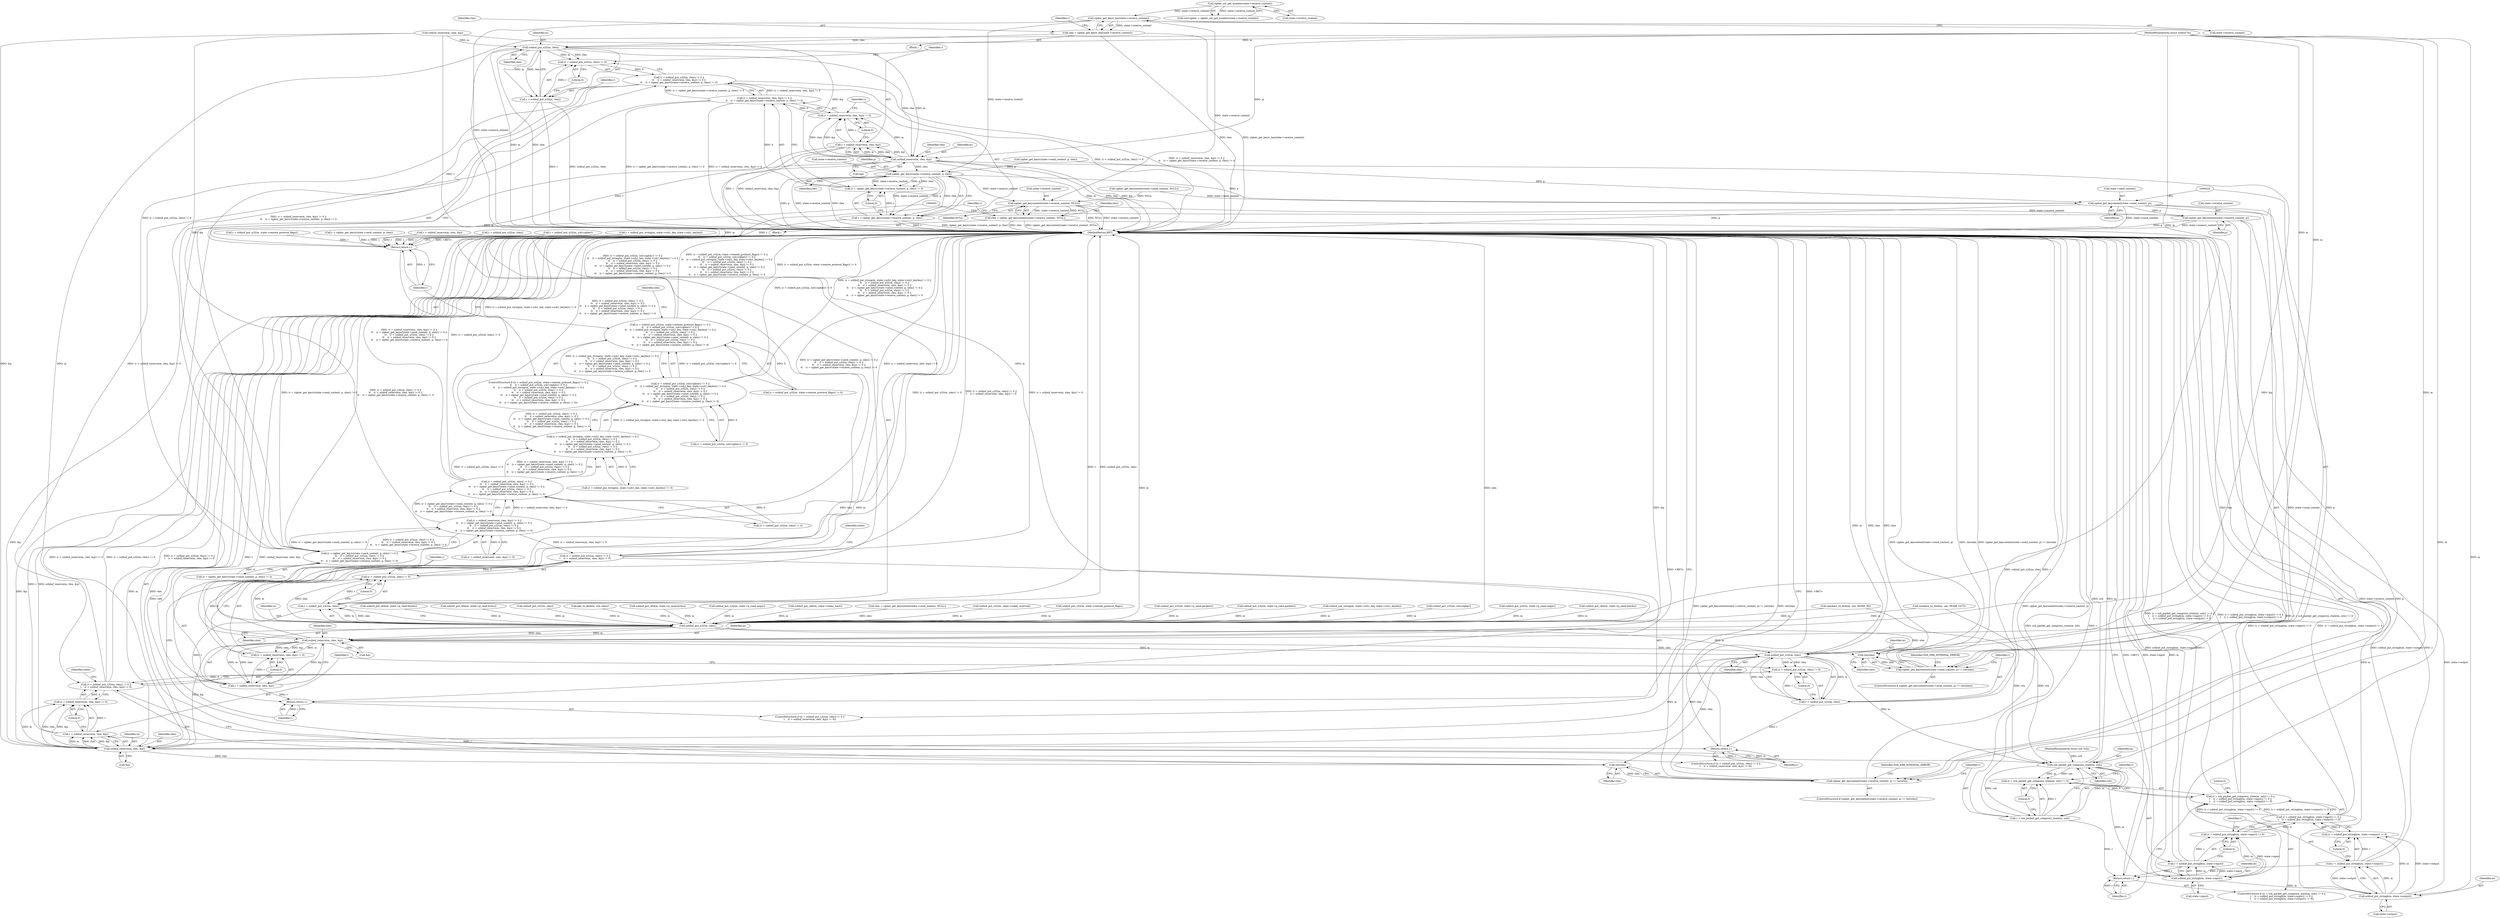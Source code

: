 digraph "1_src_3095060f479b86288e31c79ecbc5131a66bcd2f9_5@pointer" {
"1000133" [label="(Call,cipher_get_keyiv_len(state->receive_context))"];
"1000121" [label="(Call,cipher_ctx_get_number(state->receive_context))"];
"1000131" [label="(Call,rlen = cipher_get_keyiv_len(state->receive_context))"];
"1000202" [label="(Call,sshbuf_put_u32(m, rlen))"];
"1000199" [label="(Call,(r = sshbuf_put_u32(m, rlen)) != 0)"];
"1000198" [label="(Call,(r = sshbuf_put_u32(m, rlen)) != 0 ||\n\t\t    (r = sshbuf_reserve(m, rlen, &p)) != 0 ||\n\t\t    (r = cipher_get_keyiv(state->receive_context, p, rlen)) != 0)"];
"1000187" [label="(Call,(r = cipher_get_keyiv(state->send_context, p, slen)) != 0 ||\n\t\t    (r = sshbuf_put_u32(m, rlen)) != 0 ||\n\t\t    (r = sshbuf_reserve(m, rlen, &p)) != 0 ||\n\t\t    (r = cipher_get_keyiv(state->receive_context, p, rlen)) != 0)"];
"1000177" [label="(Call,(r = sshbuf_reserve(m, slen, &p)) != 0 ||\n\t\t    (r = cipher_get_keyiv(state->send_context, p, slen)) != 0 ||\n\t\t    (r = sshbuf_put_u32(m, rlen)) != 0 ||\n\t\t    (r = sshbuf_reserve(m, rlen, &p)) != 0 ||\n\t\t    (r = cipher_get_keyiv(state->receive_context, p, rlen)) != 0)"];
"1000169" [label="(Call,(r = sshbuf_put_u32(m, slen)) != 0 ||\n\t\t    (r = sshbuf_reserve(m, slen, &p)) != 0 ||\n\t\t    (r = cipher_get_keyiv(state->send_context, p, slen)) != 0 ||\n\t\t    (r = sshbuf_put_u32(m, rlen)) != 0 ||\n\t\t    (r = sshbuf_reserve(m, rlen, &p)) != 0 ||\n\t\t    (r = cipher_get_keyiv(state->receive_context, p, rlen)) != 0)"];
"1000156" [label="(Call,(r = sshbuf_put_string(m, state->ssh1_key, state->ssh1_keylen)) != 0 ||\n\t\t    (r = sshbuf_put_u32(m, slen)) != 0 ||\n\t\t    (r = sshbuf_reserve(m, slen, &p)) != 0 ||\n\t\t    (r = cipher_get_keyiv(state->send_context, p, slen)) != 0 ||\n\t\t    (r = sshbuf_put_u32(m, rlen)) != 0 ||\n\t\t    (r = sshbuf_reserve(m, rlen, &p)) != 0 ||\n\t\t    (r = cipher_get_keyiv(state->receive_context, p, rlen)) != 0)"];
"1000148" [label="(Call,(r = sshbuf_put_u32(m, ssh1cipher)) != 0 ||\n\t\t    (r = sshbuf_put_string(m, state->ssh1_key, state->ssh1_keylen)) != 0 ||\n\t\t    (r = sshbuf_put_u32(m, slen)) != 0 ||\n\t\t    (r = sshbuf_reserve(m, slen, &p)) != 0 ||\n\t\t    (r = cipher_get_keyiv(state->send_context, p, slen)) != 0 ||\n\t\t    (r = sshbuf_put_u32(m, rlen)) != 0 ||\n\t\t    (r = sshbuf_reserve(m, rlen, &p)) != 0 ||\n\t\t    (r = cipher_get_keyiv(state->receive_context, p, rlen)) != 0)"];
"1000138" [label="(Call,(r = sshbuf_put_u32(m, state->remote_protocol_flags)) != 0 ||\n\t\t    (r = sshbuf_put_u32(m, ssh1cipher)) != 0 ||\n\t\t    (r = sshbuf_put_string(m, state->ssh1_key, state->ssh1_keylen)) != 0 ||\n\t\t    (r = sshbuf_put_u32(m, slen)) != 0 ||\n\t\t    (r = sshbuf_reserve(m, slen, &p)) != 0 ||\n\t\t    (r = cipher_get_keyiv(state->send_context, p, slen)) != 0 ||\n\t\t    (r = sshbuf_put_u32(m, rlen)) != 0 ||\n\t\t    (r = sshbuf_reserve(m, rlen, &p)) != 0 ||\n\t\t    (r = cipher_get_keyiv(state->receive_context, p, rlen)) != 0)"];
"1000391" [label="(Call,(r = sshbuf_put_u32(m, slen)) != 0 ||\n\t    (r = sshbuf_reserve(m, slen, &p)) != 0)"];
"1000200" [label="(Call,r = sshbuf_put_u32(m, rlen))"];
"1000226" [label="(Return,return r;)"];
"1000210" [label="(Call,sshbuf_reserve(m, rlen, &p))"];
"1000207" [label="(Call,(r = sshbuf_reserve(m, rlen, &p)) != 0)"];
"1000206" [label="(Call,(r = sshbuf_reserve(m, rlen, &p)) != 0 ||\n\t\t    (r = cipher_get_keyiv(state->receive_context, p, rlen)) != 0)"];
"1000423" [label="(Call,(r = sshbuf_put_u32(m, rlen)) != 0 ||\n\t    (r = sshbuf_reserve(m, rlen, &p)) != 0)"];
"1000208" [label="(Call,r = sshbuf_reserve(m, rlen, &p))"];
"1000219" [label="(Call,cipher_get_keyiv(state->receive_context, p, rlen))"];
"1000216" [label="(Call,(r = cipher_get_keyiv(state->receive_context, p, rlen)) != 0)"];
"1000217" [label="(Call,r = cipher_get_keyiv(state->receive_context, p, rlen))"];
"1000385" [label="(Call,cipher_get_keycontext(state->receive_context, NULL))"];
"1000383" [label="(Call,rlen = cipher_get_keycontext(state->receive_context, NULL))"];
"1000427" [label="(Call,sshbuf_put_u32(m, rlen))"];
"1000424" [label="(Call,(r = sshbuf_put_u32(m, rlen)) != 0)"];
"1000425" [label="(Call,r = sshbuf_put_u32(m, rlen))"];
"1000440" [label="(Return,return r;)"];
"1000434" [label="(Call,sshbuf_reserve(m, rlen, &p))"];
"1000431" [label="(Call,(r = sshbuf_reserve(m, rlen, &p)) != 0)"];
"1000432" [label="(Call,r = sshbuf_reserve(m, rlen, &p))"];
"1000449" [label="(Call,(int)rlen)"];
"1000443" [label="(Call,cipher_get_keycontext(state->receive_context, p) != (int)rlen)"];
"1000459" [label="(Call,ssh_packet_get_compress_state(m, ssh))"];
"1000456" [label="(Call,(r = ssh_packet_get_compress_state(m, ssh)) != 0)"];
"1000455" [label="(Call,(r = ssh_packet_get_compress_state(m, ssh)) != 0 ||\n\t    (r = sshbuf_put_stringb(m, state->input)) != 0 ||\n \t    (r = sshbuf_put_stringb(m, state->output)) != 0)"];
"1000457" [label="(Call,r = ssh_packet_get_compress_state(m, ssh))"];
"1000482" [label="(Return,return r;)"];
"1000467" [label="(Call,sshbuf_put_stringb(m, state->input))"];
"1000464" [label="(Call,(r = sshbuf_put_stringb(m, state->input)) != 0)"];
"1000463" [label="(Call,(r = sshbuf_put_stringb(m, state->input)) != 0 ||\n \t    (r = sshbuf_put_stringb(m, state->output)) != 0)"];
"1000465" [label="(Call,r = sshbuf_put_stringb(m, state->input))"];
"1000476" [label="(Call,sshbuf_put_stringb(m, state->output))"];
"1000473" [label="(Call,(r = sshbuf_put_stringb(m, state->output)) != 0)"];
"1000474" [label="(Call,r = sshbuf_put_stringb(m, state->output))"];
"1000444" [label="(Call,cipher_get_keycontext(state->receive_context, p))"];
"1000412" [label="(Call,cipher_get_keycontext(state->send_context, p))"];
"1000411" [label="(Call,cipher_get_keycontext(state->send_context, p) != (int)slen)"];
"1000395" [label="(Call,sshbuf_put_u32(m, slen))"];
"1000392" [label="(Call,(r = sshbuf_put_u32(m, slen)) != 0)"];
"1000393" [label="(Call,r = sshbuf_put_u32(m, slen))"];
"1000408" [label="(Return,return r;)"];
"1000402" [label="(Call,sshbuf_reserve(m, slen, &p))"];
"1000399" [label="(Call,(r = sshbuf_reserve(m, slen, &p)) != 0)"];
"1000400" [label="(Call,r = sshbuf_reserve(m, slen, &p))"];
"1000417" [label="(Call,(int)slen)"];
"1000481" [label="(Literal,0)"];
"1000451" [label="(Identifier,rlen)"];
"1000400" [label="(Call,r = sshbuf_reserve(m, slen, &p))"];
"1000219" [label="(Call,cipher_get_keyiv(state->receive_context, p, rlen))"];
"1000202" [label="(Call,sshbuf_put_u32(m, rlen))"];
"1000200" [label="(Call,r = sshbuf_put_u32(m, rlen))"];
"1000191" [label="(Call,cipher_get_keyiv(state->send_context, p, slen))"];
"1000433" [label="(Identifier,r)"];
"1000458" [label="(Identifier,r)"];
"1000397" [label="(Identifier,slen)"];
"1000448" [label="(Identifier,p)"];
"1000389" [label="(Identifier,NULL)"];
"1000187" [label="(Call,(r = cipher_get_keyiv(state->send_context, p, slen)) != 0 ||\n\t\t    (r = sshbuf_put_u32(m, rlen)) != 0 ||\n\t\t    (r = sshbuf_reserve(m, rlen, &p)) != 0 ||\n\t\t    (r = cipher_get_keyiv(state->receive_context, p, rlen)) != 0)"];
"1000432" [label="(Call,r = sshbuf_reserve(m, rlen, &p))"];
"1000466" [label="(Identifier,r)"];
"1000445" [label="(Call,state->receive_context)"];
"1000417" [label="(Call,(int)slen)"];
"1000478" [label="(Call,state->output)"];
"1000457" [label="(Call,r = ssh_packet_get_compress_state(m, ssh))"];
"1000398" [label="(Literal,0)"];
"1000220" [label="(Call,state->receive_context)"];
"1000203" [label="(Identifier,m)"];
"1000483" [label="(Identifier,r)"];
"1000449" [label="(Call,(int)rlen)"];
"1000386" [label="(Call,state->receive_context)"];
"1000140" [label="(Call,r = sshbuf_put_u32(m, state->remote_protocol_flags))"];
"1000473" [label="(Call,(r = sshbuf_put_stringb(m, state->output)) != 0)"];
"1000456" [label="(Call,(r = ssh_packet_get_compress_state(m, ssh)) != 0)"];
"1000377" [label="(Identifier,slen)"];
"1000460" [label="(Identifier,m)"];
"1000189" [label="(Call,r = cipher_get_keyiv(state->send_context, p, slen))"];
"1000307" [label="(Call,sshbuf_put_u32(m, state->p_send.packets))"];
"1000404" [label="(Identifier,slen)"];
"1000444" [label="(Call,cipher_get_keycontext(state->receive_context, p))"];
"1000462" [label="(Literal,0)"];
"1000453" [label="(Identifier,SSH_ERR_INTERNAL_ERROR)"];
"1000419" [label="(Identifier,slen)"];
"1000441" [label="(Identifier,r)"];
"1000390" [label="(ControlStructure,if ((r = sshbuf_put_u32(m, slen)) != 0 ||\n\t    (r = sshbuf_reserve(m, slen, &p)) != 0))"];
"1000427" [label="(Call,sshbuf_put_u32(m, rlen))"];
"1000198" [label="(Call,(r = sshbuf_put_u32(m, rlen)) != 0 ||\n\t\t    (r = sshbuf_reserve(m, rlen, &p)) != 0 ||\n\t\t    (r = cipher_get_keyiv(state->receive_context, p, rlen)) != 0)"];
"1000160" [label="(Call,sshbuf_put_string(m, state->ssh1_key, state->ssh1_keylen))"];
"1000421" [label="(Identifier,SSH_ERR_INTERNAL_ERROR)"];
"1000152" [label="(Call,sshbuf_put_u32(m, ssh1cipher))"];
"1000383" [label="(Call,rlen = cipher_get_keycontext(state->receive_context, NULL))"];
"1000119" [label="(Call,ssh1cipher = cipher_ctx_get_number(state->receive_context))"];
"1000384" [label="(Identifier,rlen)"];
"1000224" [label="(Identifier,rlen)"];
"1000156" [label="(Call,(r = sshbuf_put_string(m, state->ssh1_key, state->ssh1_keylen)) != 0 ||\n\t\t    (r = sshbuf_put_u32(m, slen)) != 0 ||\n\t\t    (r = sshbuf_reserve(m, slen, &p)) != 0 ||\n\t\t    (r = cipher_get_keyiv(state->send_context, p, slen)) != 0 ||\n\t\t    (r = sshbuf_put_u32(m, rlen)) != 0 ||\n\t\t    (r = sshbuf_reserve(m, rlen, &p)) != 0 ||\n\t\t    (r = cipher_get_keyiv(state->receive_context, p, rlen)) != 0)"];
"1000410" [label="(ControlStructure,if (cipher_get_keycontext(state->send_context, p) != (int)slen))"];
"1000212" [label="(Identifier,rlen)"];
"1000435" [label="(Identifier,m)"];
"1000455" [label="(Call,(r = ssh_packet_get_compress_state(m, ssh)) != 0 ||\n\t    (r = sshbuf_put_stringb(m, state->input)) != 0 ||\n \t    (r = sshbuf_put_stringb(m, state->output)) != 0)"];
"1000218" [label="(Identifier,r)"];
"1000416" [label="(Identifier,p)"];
"1000401" [label="(Identifier,r)"];
"1000393" [label="(Call,r = sshbuf_put_u32(m, slen))"];
"1000226" [label="(Return,return r;)"];
"1000121" [label="(Call,cipher_ctx_get_number(state->receive_context))"];
"1000430" [label="(Literal,0)"];
"1000215" [label="(Literal,0)"];
"1000179" [label="(Call,r = sshbuf_reserve(m, slen, &p))"];
"1000137" [label="(ControlStructure,if ((r = sshbuf_put_u32(m, state->remote_protocol_flags)) != 0 ||\n\t\t    (r = sshbuf_put_u32(m, ssh1cipher)) != 0 ||\n\t\t    (r = sshbuf_put_string(m, state->ssh1_key, state->ssh1_keylen)) != 0 ||\n\t\t    (r = sshbuf_put_u32(m, slen)) != 0 ||\n\t\t    (r = sshbuf_reserve(m, slen, &p)) != 0 ||\n\t\t    (r = cipher_get_keyiv(state->send_context, p, slen)) != 0 ||\n\t\t    (r = sshbuf_put_u32(m, rlen)) != 0 ||\n\t\t    (r = sshbuf_reserve(m, rlen, &p)) != 0 ||\n\t\t    (r = cipher_get_keyiv(state->receive_context, p, rlen)) != 0))"];
"1000245" [label="(Call,newkeys_to_blob(m, ssh, MODE_OUT))"];
"1000283" [label="(Call,sshbuf_put_u32(m, state->p_send.seqnr))"];
"1000412" [label="(Call,cipher_get_keycontext(state->send_context, p))"];
"1000225" [label="(Literal,0)"];
"1000485" [label="(Literal,0)"];
"1000422" [label="(ControlStructure,if ((r = sshbuf_put_u32(m, rlen)) != 0 ||\n\t    (r = sshbuf_reserve(m, rlen, &p)) != 0))"];
"1000102" [label="(MethodParameterIn,struct sshbuf *m)"];
"1000103" [label="(Block,)"];
"1000446" [label="(Identifier,state)"];
"1000442" [label="(ControlStructure,if (cipher_get_keycontext(state->receive_context, p) != (int)rlen))"];
"1000295" [label="(Call,sshbuf_put_u64(m, state->p_send.blocks))"];
"1000408" [label="(Return,return r;)"];
"1000409" [label="(Identifier,r)"];
"1000177" [label="(Call,(r = sshbuf_reserve(m, slen, &p)) != 0 ||\n\t\t    (r = cipher_get_keyiv(state->send_context, p, slen)) != 0 ||\n\t\t    (r = sshbuf_put_u32(m, rlen)) != 0 ||\n\t\t    (r = sshbuf_reserve(m, rlen, &p)) != 0 ||\n\t\t    (r = cipher_get_keyiv(state->receive_context, p, rlen)) != 0)"];
"1000396" [label="(Identifier,m)"];
"1000343" [label="(Call,sshbuf_put_u64(m, state->p_read.blocks))"];
"1000217" [label="(Call,r = cipher_get_keyiv(state->receive_context, p, rlen))"];
"1000205" [label="(Literal,0)"];
"1000132" [label="(Identifier,rlen)"];
"1000425" [label="(Call,r = sshbuf_put_u32(m, rlen))"];
"1000366" [label="(Call,sshbuf_put_u64(m, state->p_read.bytes))"];
"1000157" [label="(Call,(r = sshbuf_put_string(m, state->ssh1_key, state->ssh1_keylen)) != 0)"];
"1000171" [label="(Call,r = sshbuf_put_u32(m, slen))"];
"1000426" [label="(Identifier,r)"];
"1000131" [label="(Call,rlen = cipher_get_keyiv_len(state->receive_context))"];
"1000150" [label="(Call,r = sshbuf_put_u32(m, ssh1cipher))"];
"1000169" [label="(Call,(r = sshbuf_put_u32(m, slen)) != 0 ||\n\t\t    (r = sshbuf_reserve(m, slen, &p)) != 0 ||\n\t\t    (r = cipher_get_keyiv(state->send_context, p, slen)) != 0 ||\n\t\t    (r = sshbuf_put_u32(m, rlen)) != 0 ||\n\t\t    (r = sshbuf_reserve(m, rlen, &p)) != 0 ||\n\t\t    (r = cipher_get_keyiv(state->receive_context, p, rlen)) != 0)"];
"1000476" [label="(Call,sshbuf_put_stringb(m, state->output))"];
"1000227" [label="(Identifier,r)"];
"1000411" [label="(Call,cipher_get_keycontext(state->send_context, p) != (int)slen)"];
"1000429" [label="(Identifier,rlen)"];
"1000486" [label="(MethodReturn,RET)"];
"1000134" [label="(Call,state->receive_context)"];
"1000209" [label="(Identifier,r)"];
"1000392" [label="(Call,(r = sshbuf_put_u32(m, slen)) != 0)"];
"1000201" [label="(Identifier,r)"];
"1000204" [label="(Identifier,rlen)"];
"1000206" [label="(Call,(r = sshbuf_reserve(m, rlen, &p)) != 0 ||\n\t\t    (r = cipher_get_keyiv(state->receive_context, p, rlen)) != 0)"];
"1000141" [label="(Identifier,r)"];
"1000454" [label="(ControlStructure,if ((r = ssh_packet_get_compress_state(m, ssh)) != 0 ||\n\t    (r = sshbuf_put_stringb(m, state->input)) != 0 ||\n \t    (r = sshbuf_put_stringb(m, state->output)) != 0))"];
"1000188" [label="(Call,(r = cipher_get_keyiv(state->send_context, p, slen)) != 0)"];
"1000440" [label="(Return,return r;)"];
"1000403" [label="(Identifier,m)"];
"1000378" [label="(Call,cipher_get_keycontext(state->send_context, NULL))"];
"1000395" [label="(Call,sshbuf_put_u32(m, slen))"];
"1000148" [label="(Call,(r = sshbuf_put_u32(m, ssh1cipher)) != 0 ||\n\t\t    (r = sshbuf_put_string(m, state->ssh1_key, state->ssh1_keylen)) != 0 ||\n\t\t    (r = sshbuf_put_u32(m, slen)) != 0 ||\n\t\t    (r = sshbuf_reserve(m, slen, &p)) != 0 ||\n\t\t    (r = cipher_get_keyiv(state->send_context, p, slen)) != 0 ||\n\t\t    (r = sshbuf_put_u32(m, rlen)) != 0 ||\n\t\t    (r = sshbuf_reserve(m, rlen, &p)) != 0 ||\n\t\t    (r = cipher_get_keyiv(state->receive_context, p, rlen)) != 0)"];
"1000173" [label="(Call,sshbuf_put_u32(m, slen))"];
"1000391" [label="(Call,(r = sshbuf_put_u32(m, slen)) != 0 ||\n\t    (r = sshbuf_reserve(m, slen, &p)) != 0)"];
"1000385" [label="(Call,cipher_get_keycontext(state->receive_context, NULL))"];
"1000467" [label="(Call,sshbuf_put_stringb(m, state->input))"];
"1000463" [label="(Call,(r = sshbuf_put_stringb(m, state->input)) != 0 ||\n \t    (r = sshbuf_put_stringb(m, state->output)) != 0)"];
"1000223" [label="(Identifier,p)"];
"1000428" [label="(Identifier,m)"];
"1000158" [label="(Call,r = sshbuf_put_string(m, state->ssh1_key, state->ssh1_keylen))"];
"1000210" [label="(Call,sshbuf_reserve(m, rlen, &p))"];
"1000101" [label="(MethodParameterIn,struct ssh *ssh)"];
"1000434" [label="(Call,sshbuf_reserve(m, rlen, &p))"];
"1000235" [label="(Call,kex_to_blob(m, ssh->kex))"];
"1000459" [label="(Call,ssh_packet_get_compress_state(m, ssh))"];
"1000402" [label="(Call,sshbuf_reserve(m, slen, &p))"];
"1000399" [label="(Call,(r = sshbuf_reserve(m, slen, &p)) != 0)"];
"1000199" [label="(Call,(r = sshbuf_put_u32(m, rlen)) != 0)"];
"1000139" [label="(Call,(r = sshbuf_put_u32(m, state->remote_protocol_flags)) != 0)"];
"1000118" [label="(Block,)"];
"1000319" [label="(Call,sshbuf_put_u64(m, state->p_send.bytes))"];
"1000423" [label="(Call,(r = sshbuf_put_u32(m, rlen)) != 0 ||\n\t    (r = sshbuf_reserve(m, rlen, &p)) != 0)"];
"1000424" [label="(Call,(r = sshbuf_put_u32(m, rlen)) != 0)"];
"1000331" [label="(Call,sshbuf_put_u32(m, state->p_read.seqnr))"];
"1000468" [label="(Identifier,m)"];
"1000211" [label="(Identifier,m)"];
"1000437" [label="(Call,&p)"];
"1000475" [label="(Identifier,r)"];
"1000472" [label="(Literal,0)"];
"1000178" [label="(Call,(r = sshbuf_reserve(m, slen, &p)) != 0)"];
"1000263" [label="(Call,sshbuf_put_u64(m, state->rekey_limit))"];
"1000376" [label="(Call,slen = cipher_get_keycontext(state->send_context, NULL))"];
"1000216" [label="(Call,(r = cipher_get_keyiv(state->receive_context, p, rlen)) != 0)"];
"1000207" [label="(Call,(r = sshbuf_reserve(m, rlen, &p)) != 0)"];
"1000443" [label="(Call,cipher_get_keycontext(state->receive_context, p) != (int)rlen)"];
"1000413" [label="(Call,state->send_context)"];
"1000273" [label="(Call,sshbuf_put_u32(m, state->rekey_interval))"];
"1000394" [label="(Identifier,r)"];
"1000474" [label="(Call,r = sshbuf_put_stringb(m, state->output))"];
"1000170" [label="(Call,(r = sshbuf_put_u32(m, slen)) != 0)"];
"1000133" [label="(Call,cipher_get_keyiv_len(state->receive_context))"];
"1000142" [label="(Call,sshbuf_put_u32(m, state->remote_protocol_flags))"];
"1000208" [label="(Call,r = sshbuf_reserve(m, rlen, &p))"];
"1000414" [label="(Identifier,state)"];
"1000254" [label="(Call,newkeys_to_blob(m, ssh, MODE_IN))"];
"1000465" [label="(Call,r = sshbuf_put_stringb(m, state->input))"];
"1000355" [label="(Call,sshbuf_put_u32(m, state->p_read.packets))"];
"1000407" [label="(Literal,0)"];
"1000213" [label="(Call,&p)"];
"1000181" [label="(Call,sshbuf_reserve(m, slen, &p))"];
"1000431" [label="(Call,(r = sshbuf_reserve(m, rlen, &p)) != 0)"];
"1000439" [label="(Literal,0)"];
"1000482" [label="(Return,return r;)"];
"1000461" [label="(Identifier,ssh)"];
"1000138" [label="(Call,(r = sshbuf_put_u32(m, state->remote_protocol_flags)) != 0 ||\n\t\t    (r = sshbuf_put_u32(m, ssh1cipher)) != 0 ||\n\t\t    (r = sshbuf_put_string(m, state->ssh1_key, state->ssh1_keylen)) != 0 ||\n\t\t    (r = sshbuf_put_u32(m, slen)) != 0 ||\n\t\t    (r = sshbuf_reserve(m, slen, &p)) != 0 ||\n\t\t    (r = cipher_get_keyiv(state->send_context, p, slen)) != 0 ||\n\t\t    (r = sshbuf_put_u32(m, rlen)) != 0 ||\n\t\t    (r = sshbuf_reserve(m, rlen, &p)) != 0 ||\n\t\t    (r = cipher_get_keyiv(state->receive_context, p, rlen)) != 0)"];
"1000405" [label="(Call,&p)"];
"1000122" [label="(Call,state->receive_context)"];
"1000149" [label="(Call,(r = sshbuf_put_u32(m, ssh1cipher)) != 0)"];
"1000469" [label="(Call,state->input)"];
"1000477" [label="(Identifier,m)"];
"1000464" [label="(Call,(r = sshbuf_put_stringb(m, state->input)) != 0)"];
"1000436" [label="(Identifier,rlen)"];
"1000133" -> "1000131"  [label="AST: "];
"1000133" -> "1000134"  [label="CFG: "];
"1000134" -> "1000133"  [label="AST: "];
"1000131" -> "1000133"  [label="CFG: "];
"1000133" -> "1000486"  [label="DDG: state->receive_context"];
"1000133" -> "1000131"  [label="DDG: state->receive_context"];
"1000121" -> "1000133"  [label="DDG: state->receive_context"];
"1000133" -> "1000219"  [label="DDG: state->receive_context"];
"1000133" -> "1000385"  [label="DDG: state->receive_context"];
"1000121" -> "1000119"  [label="AST: "];
"1000121" -> "1000122"  [label="CFG: "];
"1000122" -> "1000121"  [label="AST: "];
"1000119" -> "1000121"  [label="CFG: "];
"1000121" -> "1000119"  [label="DDG: state->receive_context"];
"1000131" -> "1000118"  [label="AST: "];
"1000132" -> "1000131"  [label="AST: "];
"1000141" -> "1000131"  [label="CFG: "];
"1000131" -> "1000486"  [label="DDG: rlen"];
"1000131" -> "1000486"  [label="DDG: cipher_get_keyiv_len(state->receive_context)"];
"1000131" -> "1000202"  [label="DDG: rlen"];
"1000202" -> "1000200"  [label="AST: "];
"1000202" -> "1000204"  [label="CFG: "];
"1000203" -> "1000202"  [label="AST: "];
"1000204" -> "1000202"  [label="AST: "];
"1000200" -> "1000202"  [label="CFG: "];
"1000202" -> "1000486"  [label="DDG: m"];
"1000202" -> "1000486"  [label="DDG: rlen"];
"1000202" -> "1000199"  [label="DDG: m"];
"1000202" -> "1000199"  [label="DDG: rlen"];
"1000202" -> "1000200"  [label="DDG: m"];
"1000202" -> "1000200"  [label="DDG: rlen"];
"1000181" -> "1000202"  [label="DDG: m"];
"1000102" -> "1000202"  [label="DDG: m"];
"1000202" -> "1000210"  [label="DDG: m"];
"1000202" -> "1000210"  [label="DDG: rlen"];
"1000202" -> "1000395"  [label="DDG: m"];
"1000199" -> "1000198"  [label="AST: "];
"1000199" -> "1000205"  [label="CFG: "];
"1000200" -> "1000199"  [label="AST: "];
"1000205" -> "1000199"  [label="AST: "];
"1000209" -> "1000199"  [label="CFG: "];
"1000198" -> "1000199"  [label="CFG: "];
"1000199" -> "1000198"  [label="DDG: 0"];
"1000200" -> "1000199"  [label="DDG: r"];
"1000198" -> "1000187"  [label="AST: "];
"1000198" -> "1000206"  [label="CFG: "];
"1000206" -> "1000198"  [label="AST: "];
"1000187" -> "1000198"  [label="CFG: "];
"1000198" -> "1000486"  [label="DDG: (r = sshbuf_reserve(m, rlen, &p)) != 0 ||\n\t\t    (r = cipher_get_keyiv(state->receive_context, p, rlen)) != 0"];
"1000198" -> "1000486"  [label="DDG: (r = sshbuf_put_u32(m, rlen)) != 0"];
"1000198" -> "1000187"  [label="DDG: (r = sshbuf_put_u32(m, rlen)) != 0"];
"1000198" -> "1000187"  [label="DDG: (r = sshbuf_reserve(m, rlen, &p)) != 0 ||\n\t\t    (r = cipher_get_keyiv(state->receive_context, p, rlen)) != 0"];
"1000206" -> "1000198"  [label="DDG: (r = sshbuf_reserve(m, rlen, &p)) != 0"];
"1000206" -> "1000198"  [label="DDG: (r = cipher_get_keyiv(state->receive_context, p, rlen)) != 0"];
"1000187" -> "1000177"  [label="AST: "];
"1000187" -> "1000188"  [label="CFG: "];
"1000188" -> "1000187"  [label="AST: "];
"1000177" -> "1000187"  [label="CFG: "];
"1000187" -> "1000486"  [label="DDG: (r = cipher_get_keyiv(state->send_context, p, slen)) != 0"];
"1000187" -> "1000486"  [label="DDG: (r = sshbuf_put_u32(m, rlen)) != 0 ||\n\t\t    (r = sshbuf_reserve(m, rlen, &p)) != 0 ||\n\t\t    (r = cipher_get_keyiv(state->receive_context, p, rlen)) != 0"];
"1000187" -> "1000177"  [label="DDG: (r = cipher_get_keyiv(state->send_context, p, slen)) != 0"];
"1000187" -> "1000177"  [label="DDG: (r = sshbuf_put_u32(m, rlen)) != 0 ||\n\t\t    (r = sshbuf_reserve(m, rlen, &p)) != 0 ||\n\t\t    (r = cipher_get_keyiv(state->receive_context, p, rlen)) != 0"];
"1000188" -> "1000187"  [label="DDG: 0"];
"1000177" -> "1000169"  [label="AST: "];
"1000177" -> "1000178"  [label="CFG: "];
"1000178" -> "1000177"  [label="AST: "];
"1000169" -> "1000177"  [label="CFG: "];
"1000177" -> "1000486"  [label="DDG: (r = sshbuf_reserve(m, slen, &p)) != 0"];
"1000177" -> "1000486"  [label="DDG: (r = cipher_get_keyiv(state->send_context, p, slen)) != 0 ||\n\t\t    (r = sshbuf_put_u32(m, rlen)) != 0 ||\n\t\t    (r = sshbuf_reserve(m, rlen, &p)) != 0 ||\n\t\t    (r = cipher_get_keyiv(state->receive_context, p, rlen)) != 0"];
"1000177" -> "1000169"  [label="DDG: (r = sshbuf_reserve(m, slen, &p)) != 0"];
"1000177" -> "1000169"  [label="DDG: (r = cipher_get_keyiv(state->send_context, p, slen)) != 0 ||\n\t\t    (r = sshbuf_put_u32(m, rlen)) != 0 ||\n\t\t    (r = sshbuf_reserve(m, rlen, &p)) != 0 ||\n\t\t    (r = cipher_get_keyiv(state->receive_context, p, rlen)) != 0"];
"1000178" -> "1000177"  [label="DDG: 0"];
"1000177" -> "1000391"  [label="DDG: (r = sshbuf_reserve(m, slen, &p)) != 0"];
"1000169" -> "1000156"  [label="AST: "];
"1000169" -> "1000170"  [label="CFG: "];
"1000170" -> "1000169"  [label="AST: "];
"1000156" -> "1000169"  [label="CFG: "];
"1000169" -> "1000486"  [label="DDG: (r = sshbuf_reserve(m, slen, &p)) != 0 ||\n\t\t    (r = cipher_get_keyiv(state->send_context, p, slen)) != 0 ||\n\t\t    (r = sshbuf_put_u32(m, rlen)) != 0 ||\n\t\t    (r = sshbuf_reserve(m, rlen, &p)) != 0 ||\n\t\t    (r = cipher_get_keyiv(state->receive_context, p, rlen)) != 0"];
"1000169" -> "1000486"  [label="DDG: (r = sshbuf_put_u32(m, slen)) != 0"];
"1000169" -> "1000156"  [label="DDG: (r = sshbuf_put_u32(m, slen)) != 0"];
"1000169" -> "1000156"  [label="DDG: (r = sshbuf_reserve(m, slen, &p)) != 0 ||\n\t\t    (r = cipher_get_keyiv(state->send_context, p, slen)) != 0 ||\n\t\t    (r = sshbuf_put_u32(m, rlen)) != 0 ||\n\t\t    (r = sshbuf_reserve(m, rlen, &p)) != 0 ||\n\t\t    (r = cipher_get_keyiv(state->receive_context, p, rlen)) != 0"];
"1000170" -> "1000169"  [label="DDG: 0"];
"1000156" -> "1000148"  [label="AST: "];
"1000156" -> "1000157"  [label="CFG: "];
"1000157" -> "1000156"  [label="AST: "];
"1000148" -> "1000156"  [label="CFG: "];
"1000156" -> "1000486"  [label="DDG: (r = sshbuf_put_u32(m, slen)) != 0 ||\n\t\t    (r = sshbuf_reserve(m, slen, &p)) != 0 ||\n\t\t    (r = cipher_get_keyiv(state->send_context, p, slen)) != 0 ||\n\t\t    (r = sshbuf_put_u32(m, rlen)) != 0 ||\n\t\t    (r = sshbuf_reserve(m, rlen, &p)) != 0 ||\n\t\t    (r = cipher_get_keyiv(state->receive_context, p, rlen)) != 0"];
"1000156" -> "1000486"  [label="DDG: (r = sshbuf_put_string(m, state->ssh1_key, state->ssh1_keylen)) != 0"];
"1000156" -> "1000148"  [label="DDG: (r = sshbuf_put_string(m, state->ssh1_key, state->ssh1_keylen)) != 0"];
"1000156" -> "1000148"  [label="DDG: (r = sshbuf_put_u32(m, slen)) != 0 ||\n\t\t    (r = sshbuf_reserve(m, slen, &p)) != 0 ||\n\t\t    (r = cipher_get_keyiv(state->send_context, p, slen)) != 0 ||\n\t\t    (r = sshbuf_put_u32(m, rlen)) != 0 ||\n\t\t    (r = sshbuf_reserve(m, rlen, &p)) != 0 ||\n\t\t    (r = cipher_get_keyiv(state->receive_context, p, rlen)) != 0"];
"1000157" -> "1000156"  [label="DDG: 0"];
"1000148" -> "1000138"  [label="AST: "];
"1000148" -> "1000149"  [label="CFG: "];
"1000149" -> "1000148"  [label="AST: "];
"1000138" -> "1000148"  [label="CFG: "];
"1000148" -> "1000486"  [label="DDG: (r = sshbuf_put_u32(m, ssh1cipher)) != 0"];
"1000148" -> "1000486"  [label="DDG: (r = sshbuf_put_string(m, state->ssh1_key, state->ssh1_keylen)) != 0 ||\n\t\t    (r = sshbuf_put_u32(m, slen)) != 0 ||\n\t\t    (r = sshbuf_reserve(m, slen, &p)) != 0 ||\n\t\t    (r = cipher_get_keyiv(state->send_context, p, slen)) != 0 ||\n\t\t    (r = sshbuf_put_u32(m, rlen)) != 0 ||\n\t\t    (r = sshbuf_reserve(m, rlen, &p)) != 0 ||\n\t\t    (r = cipher_get_keyiv(state->receive_context, p, rlen)) != 0"];
"1000148" -> "1000138"  [label="DDG: (r = sshbuf_put_u32(m, ssh1cipher)) != 0"];
"1000148" -> "1000138"  [label="DDG: (r = sshbuf_put_string(m, state->ssh1_key, state->ssh1_keylen)) != 0 ||\n\t\t    (r = sshbuf_put_u32(m, slen)) != 0 ||\n\t\t    (r = sshbuf_reserve(m, slen, &p)) != 0 ||\n\t\t    (r = cipher_get_keyiv(state->send_context, p, slen)) != 0 ||\n\t\t    (r = sshbuf_put_u32(m, rlen)) != 0 ||\n\t\t    (r = sshbuf_reserve(m, rlen, &p)) != 0 ||\n\t\t    (r = cipher_get_keyiv(state->receive_context, p, rlen)) != 0"];
"1000149" -> "1000148"  [label="DDG: 0"];
"1000138" -> "1000137"  [label="AST: "];
"1000138" -> "1000139"  [label="CFG: "];
"1000139" -> "1000138"  [label="AST: "];
"1000227" -> "1000138"  [label="CFG: "];
"1000377" -> "1000138"  [label="CFG: "];
"1000138" -> "1000486"  [label="DDG: (r = sshbuf_put_u32(m, state->remote_protocol_flags)) != 0"];
"1000138" -> "1000486"  [label="DDG: (r = sshbuf_put_u32(m, ssh1cipher)) != 0 ||\n\t\t    (r = sshbuf_put_string(m, state->ssh1_key, state->ssh1_keylen)) != 0 ||\n\t\t    (r = sshbuf_put_u32(m, slen)) != 0 ||\n\t\t    (r = sshbuf_reserve(m, slen, &p)) != 0 ||\n\t\t    (r = cipher_get_keyiv(state->send_context, p, slen)) != 0 ||\n\t\t    (r = sshbuf_put_u32(m, rlen)) != 0 ||\n\t\t    (r = sshbuf_reserve(m, rlen, &p)) != 0 ||\n\t\t    (r = cipher_get_keyiv(state->receive_context, p, rlen)) != 0"];
"1000138" -> "1000486"  [label="DDG: (r = sshbuf_put_u32(m, state->remote_protocol_flags)) != 0 ||\n\t\t    (r = sshbuf_put_u32(m, ssh1cipher)) != 0 ||\n\t\t    (r = sshbuf_put_string(m, state->ssh1_key, state->ssh1_keylen)) != 0 ||\n\t\t    (r = sshbuf_put_u32(m, slen)) != 0 ||\n\t\t    (r = sshbuf_reserve(m, slen, &p)) != 0 ||\n\t\t    (r = cipher_get_keyiv(state->send_context, p, slen)) != 0 ||\n\t\t    (r = sshbuf_put_u32(m, rlen)) != 0 ||\n\t\t    (r = sshbuf_reserve(m, rlen, &p)) != 0 ||\n\t\t    (r = cipher_get_keyiv(state->receive_context, p, rlen)) != 0"];
"1000139" -> "1000138"  [label="DDG: 0"];
"1000391" -> "1000390"  [label="AST: "];
"1000391" -> "1000392"  [label="CFG: "];
"1000391" -> "1000399"  [label="CFG: "];
"1000392" -> "1000391"  [label="AST: "];
"1000399" -> "1000391"  [label="AST: "];
"1000409" -> "1000391"  [label="CFG: "];
"1000414" -> "1000391"  [label="CFG: "];
"1000391" -> "1000486"  [label="DDG: (r = sshbuf_put_u32(m, slen)) != 0"];
"1000391" -> "1000486"  [label="DDG: (r = sshbuf_put_u32(m, slen)) != 0 ||\n\t    (r = sshbuf_reserve(m, slen, &p)) != 0"];
"1000391" -> "1000486"  [label="DDG: (r = sshbuf_reserve(m, slen, &p)) != 0"];
"1000392" -> "1000391"  [label="DDG: 0"];
"1000399" -> "1000391"  [label="DDG: 0"];
"1000201" -> "1000200"  [label="AST: "];
"1000205" -> "1000200"  [label="CFG: "];
"1000200" -> "1000486"  [label="DDG: r"];
"1000200" -> "1000486"  [label="DDG: sshbuf_put_u32(m, rlen)"];
"1000200" -> "1000226"  [label="DDG: r"];
"1000226" -> "1000137"  [label="AST: "];
"1000226" -> "1000227"  [label="CFG: "];
"1000227" -> "1000226"  [label="AST: "];
"1000486" -> "1000226"  [label="CFG: "];
"1000226" -> "1000486"  [label="DDG: <RET>"];
"1000227" -> "1000226"  [label="DDG: r"];
"1000158" -> "1000226"  [label="DDG: r"];
"1000171" -> "1000226"  [label="DDG: r"];
"1000208" -> "1000226"  [label="DDG: r"];
"1000150" -> "1000226"  [label="DDG: r"];
"1000189" -> "1000226"  [label="DDG: r"];
"1000140" -> "1000226"  [label="DDG: r"];
"1000217" -> "1000226"  [label="DDG: r"];
"1000179" -> "1000226"  [label="DDG: r"];
"1000210" -> "1000208"  [label="AST: "];
"1000210" -> "1000213"  [label="CFG: "];
"1000211" -> "1000210"  [label="AST: "];
"1000212" -> "1000210"  [label="AST: "];
"1000213" -> "1000210"  [label="AST: "];
"1000208" -> "1000210"  [label="CFG: "];
"1000210" -> "1000486"  [label="DDG: rlen"];
"1000210" -> "1000486"  [label="DDG: &p"];
"1000210" -> "1000486"  [label="DDG: m"];
"1000210" -> "1000207"  [label="DDG: m"];
"1000210" -> "1000207"  [label="DDG: rlen"];
"1000210" -> "1000207"  [label="DDG: &p"];
"1000210" -> "1000208"  [label="DDG: m"];
"1000210" -> "1000208"  [label="DDG: rlen"];
"1000210" -> "1000208"  [label="DDG: &p"];
"1000102" -> "1000210"  [label="DDG: m"];
"1000181" -> "1000210"  [label="DDG: &p"];
"1000210" -> "1000219"  [label="DDG: rlen"];
"1000210" -> "1000395"  [label="DDG: m"];
"1000210" -> "1000402"  [label="DDG: &p"];
"1000210" -> "1000434"  [label="DDG: &p"];
"1000207" -> "1000206"  [label="AST: "];
"1000207" -> "1000215"  [label="CFG: "];
"1000208" -> "1000207"  [label="AST: "];
"1000215" -> "1000207"  [label="AST: "];
"1000218" -> "1000207"  [label="CFG: "];
"1000206" -> "1000207"  [label="CFG: "];
"1000207" -> "1000206"  [label="DDG: 0"];
"1000208" -> "1000207"  [label="DDG: r"];
"1000206" -> "1000216"  [label="CFG: "];
"1000216" -> "1000206"  [label="AST: "];
"1000206" -> "1000486"  [label="DDG: (r = cipher_get_keyiv(state->receive_context, p, rlen)) != 0"];
"1000206" -> "1000486"  [label="DDG: (r = sshbuf_reserve(m, rlen, &p)) != 0"];
"1000216" -> "1000206"  [label="DDG: 0"];
"1000206" -> "1000423"  [label="DDG: (r = sshbuf_reserve(m, rlen, &p)) != 0"];
"1000423" -> "1000422"  [label="AST: "];
"1000423" -> "1000424"  [label="CFG: "];
"1000423" -> "1000431"  [label="CFG: "];
"1000424" -> "1000423"  [label="AST: "];
"1000431" -> "1000423"  [label="AST: "];
"1000441" -> "1000423"  [label="CFG: "];
"1000446" -> "1000423"  [label="CFG: "];
"1000423" -> "1000486"  [label="DDG: (r = sshbuf_put_u32(m, rlen)) != 0 ||\n\t    (r = sshbuf_reserve(m, rlen, &p)) != 0"];
"1000423" -> "1000486"  [label="DDG: (r = sshbuf_put_u32(m, rlen)) != 0"];
"1000423" -> "1000486"  [label="DDG: (r = sshbuf_reserve(m, rlen, &p)) != 0"];
"1000424" -> "1000423"  [label="DDG: 0"];
"1000431" -> "1000423"  [label="DDG: 0"];
"1000209" -> "1000208"  [label="AST: "];
"1000215" -> "1000208"  [label="CFG: "];
"1000208" -> "1000486"  [label="DDG: r"];
"1000208" -> "1000486"  [label="DDG: sshbuf_reserve(m, rlen, &p)"];
"1000219" -> "1000217"  [label="AST: "];
"1000219" -> "1000224"  [label="CFG: "];
"1000220" -> "1000219"  [label="AST: "];
"1000223" -> "1000219"  [label="AST: "];
"1000224" -> "1000219"  [label="AST: "];
"1000217" -> "1000219"  [label="CFG: "];
"1000219" -> "1000486"  [label="DDG: p"];
"1000219" -> "1000486"  [label="DDG: state->receive_context"];
"1000219" -> "1000486"  [label="DDG: rlen"];
"1000219" -> "1000216"  [label="DDG: state->receive_context"];
"1000219" -> "1000216"  [label="DDG: p"];
"1000219" -> "1000216"  [label="DDG: rlen"];
"1000219" -> "1000217"  [label="DDG: state->receive_context"];
"1000219" -> "1000217"  [label="DDG: p"];
"1000219" -> "1000217"  [label="DDG: rlen"];
"1000191" -> "1000219"  [label="DDG: p"];
"1000219" -> "1000385"  [label="DDG: state->receive_context"];
"1000219" -> "1000412"  [label="DDG: p"];
"1000216" -> "1000225"  [label="CFG: "];
"1000217" -> "1000216"  [label="AST: "];
"1000225" -> "1000216"  [label="AST: "];
"1000217" -> "1000216"  [label="DDG: r"];
"1000218" -> "1000217"  [label="AST: "];
"1000225" -> "1000217"  [label="CFG: "];
"1000217" -> "1000486"  [label="DDG: cipher_get_keyiv(state->receive_context, p, rlen)"];
"1000217" -> "1000486"  [label="DDG: r"];
"1000385" -> "1000383"  [label="AST: "];
"1000385" -> "1000389"  [label="CFG: "];
"1000386" -> "1000385"  [label="AST: "];
"1000389" -> "1000385"  [label="AST: "];
"1000383" -> "1000385"  [label="CFG: "];
"1000385" -> "1000486"  [label="DDG: NULL"];
"1000385" -> "1000486"  [label="DDG: state->receive_context"];
"1000385" -> "1000383"  [label="DDG: state->receive_context"];
"1000385" -> "1000383"  [label="DDG: NULL"];
"1000378" -> "1000385"  [label="DDG: NULL"];
"1000385" -> "1000444"  [label="DDG: state->receive_context"];
"1000383" -> "1000103"  [label="AST: "];
"1000384" -> "1000383"  [label="AST: "];
"1000394" -> "1000383"  [label="CFG: "];
"1000383" -> "1000486"  [label="DDG: rlen"];
"1000383" -> "1000486"  [label="DDG: cipher_get_keycontext(state->receive_context, NULL)"];
"1000383" -> "1000427"  [label="DDG: rlen"];
"1000427" -> "1000425"  [label="AST: "];
"1000427" -> "1000429"  [label="CFG: "];
"1000428" -> "1000427"  [label="AST: "];
"1000429" -> "1000427"  [label="AST: "];
"1000425" -> "1000427"  [label="CFG: "];
"1000427" -> "1000486"  [label="DDG: m"];
"1000427" -> "1000486"  [label="DDG: rlen"];
"1000427" -> "1000424"  [label="DDG: m"];
"1000427" -> "1000424"  [label="DDG: rlen"];
"1000427" -> "1000425"  [label="DDG: m"];
"1000427" -> "1000425"  [label="DDG: rlen"];
"1000395" -> "1000427"  [label="DDG: m"];
"1000402" -> "1000427"  [label="DDG: m"];
"1000102" -> "1000427"  [label="DDG: m"];
"1000427" -> "1000434"  [label="DDG: m"];
"1000427" -> "1000434"  [label="DDG: rlen"];
"1000427" -> "1000449"  [label="DDG: rlen"];
"1000427" -> "1000459"  [label="DDG: m"];
"1000424" -> "1000430"  [label="CFG: "];
"1000425" -> "1000424"  [label="AST: "];
"1000430" -> "1000424"  [label="AST: "];
"1000433" -> "1000424"  [label="CFG: "];
"1000425" -> "1000424"  [label="DDG: r"];
"1000426" -> "1000425"  [label="AST: "];
"1000430" -> "1000425"  [label="CFG: "];
"1000425" -> "1000486"  [label="DDG: sshbuf_put_u32(m, rlen)"];
"1000425" -> "1000486"  [label="DDG: r"];
"1000425" -> "1000440"  [label="DDG: r"];
"1000440" -> "1000422"  [label="AST: "];
"1000440" -> "1000441"  [label="CFG: "];
"1000441" -> "1000440"  [label="AST: "];
"1000486" -> "1000440"  [label="CFG: "];
"1000440" -> "1000486"  [label="DDG: <RET>"];
"1000441" -> "1000440"  [label="DDG: r"];
"1000432" -> "1000440"  [label="DDG: r"];
"1000434" -> "1000432"  [label="AST: "];
"1000434" -> "1000437"  [label="CFG: "];
"1000435" -> "1000434"  [label="AST: "];
"1000436" -> "1000434"  [label="AST: "];
"1000437" -> "1000434"  [label="AST: "];
"1000432" -> "1000434"  [label="CFG: "];
"1000434" -> "1000486"  [label="DDG: rlen"];
"1000434" -> "1000486"  [label="DDG: &p"];
"1000434" -> "1000486"  [label="DDG: m"];
"1000434" -> "1000431"  [label="DDG: m"];
"1000434" -> "1000431"  [label="DDG: rlen"];
"1000434" -> "1000431"  [label="DDG: &p"];
"1000434" -> "1000432"  [label="DDG: m"];
"1000434" -> "1000432"  [label="DDG: rlen"];
"1000434" -> "1000432"  [label="DDG: &p"];
"1000102" -> "1000434"  [label="DDG: m"];
"1000402" -> "1000434"  [label="DDG: &p"];
"1000181" -> "1000434"  [label="DDG: &p"];
"1000434" -> "1000449"  [label="DDG: rlen"];
"1000434" -> "1000459"  [label="DDG: m"];
"1000431" -> "1000439"  [label="CFG: "];
"1000432" -> "1000431"  [label="AST: "];
"1000439" -> "1000431"  [label="AST: "];
"1000432" -> "1000431"  [label="DDG: r"];
"1000433" -> "1000432"  [label="AST: "];
"1000439" -> "1000432"  [label="CFG: "];
"1000432" -> "1000486"  [label="DDG: sshbuf_reserve(m, rlen, &p)"];
"1000432" -> "1000486"  [label="DDG: r"];
"1000449" -> "1000443"  [label="AST: "];
"1000449" -> "1000451"  [label="CFG: "];
"1000450" -> "1000449"  [label="AST: "];
"1000451" -> "1000449"  [label="AST: "];
"1000443" -> "1000449"  [label="CFG: "];
"1000449" -> "1000486"  [label="DDG: rlen"];
"1000449" -> "1000443"  [label="DDG: rlen"];
"1000443" -> "1000442"  [label="AST: "];
"1000444" -> "1000443"  [label="AST: "];
"1000453" -> "1000443"  [label="CFG: "];
"1000458" -> "1000443"  [label="CFG: "];
"1000443" -> "1000486"  [label="DDG: cipher_get_keycontext(state->receive_context, p) != (int)rlen"];
"1000443" -> "1000486"  [label="DDG: (int)rlen"];
"1000443" -> "1000486"  [label="DDG: cipher_get_keycontext(state->receive_context, p)"];
"1000444" -> "1000443"  [label="DDG: state->receive_context"];
"1000444" -> "1000443"  [label="DDG: p"];
"1000459" -> "1000457"  [label="AST: "];
"1000459" -> "1000461"  [label="CFG: "];
"1000460" -> "1000459"  [label="AST: "];
"1000461" -> "1000459"  [label="AST: "];
"1000457" -> "1000459"  [label="CFG: "];
"1000459" -> "1000486"  [label="DDG: ssh"];
"1000459" -> "1000486"  [label="DDG: m"];
"1000459" -> "1000456"  [label="DDG: m"];
"1000459" -> "1000456"  [label="DDG: ssh"];
"1000459" -> "1000457"  [label="DDG: m"];
"1000459" -> "1000457"  [label="DDG: ssh"];
"1000102" -> "1000459"  [label="DDG: m"];
"1000254" -> "1000459"  [label="DDG: ssh"];
"1000245" -> "1000459"  [label="DDG: ssh"];
"1000101" -> "1000459"  [label="DDG: ssh"];
"1000459" -> "1000467"  [label="DDG: m"];
"1000456" -> "1000455"  [label="AST: "];
"1000456" -> "1000462"  [label="CFG: "];
"1000457" -> "1000456"  [label="AST: "];
"1000462" -> "1000456"  [label="AST: "];
"1000466" -> "1000456"  [label="CFG: "];
"1000455" -> "1000456"  [label="CFG: "];
"1000456" -> "1000455"  [label="DDG: 0"];
"1000457" -> "1000456"  [label="DDG: r"];
"1000455" -> "1000454"  [label="AST: "];
"1000455" -> "1000463"  [label="CFG: "];
"1000463" -> "1000455"  [label="AST: "];
"1000483" -> "1000455"  [label="CFG: "];
"1000485" -> "1000455"  [label="CFG: "];
"1000455" -> "1000486"  [label="DDG: (r = ssh_packet_get_compress_state(m, ssh)) != 0 ||\n\t    (r = sshbuf_put_stringb(m, state->input)) != 0 ||\n \t    (r = sshbuf_put_stringb(m, state->output)) != 0"];
"1000455" -> "1000486"  [label="DDG: (r = sshbuf_put_stringb(m, state->input)) != 0 ||\n \t    (r = sshbuf_put_stringb(m, state->output)) != 0"];
"1000455" -> "1000486"  [label="DDG: (r = ssh_packet_get_compress_state(m, ssh)) != 0"];
"1000463" -> "1000455"  [label="DDG: (r = sshbuf_put_stringb(m, state->input)) != 0"];
"1000463" -> "1000455"  [label="DDG: (r = sshbuf_put_stringb(m, state->output)) != 0"];
"1000458" -> "1000457"  [label="AST: "];
"1000462" -> "1000457"  [label="CFG: "];
"1000457" -> "1000486"  [label="DDG: ssh_packet_get_compress_state(m, ssh)"];
"1000457" -> "1000486"  [label="DDG: r"];
"1000457" -> "1000482"  [label="DDG: r"];
"1000482" -> "1000454"  [label="AST: "];
"1000482" -> "1000483"  [label="CFG: "];
"1000483" -> "1000482"  [label="AST: "];
"1000486" -> "1000482"  [label="CFG: "];
"1000482" -> "1000486"  [label="DDG: <RET>"];
"1000483" -> "1000482"  [label="DDG: r"];
"1000474" -> "1000482"  [label="DDG: r"];
"1000465" -> "1000482"  [label="DDG: r"];
"1000467" -> "1000465"  [label="AST: "];
"1000467" -> "1000469"  [label="CFG: "];
"1000468" -> "1000467"  [label="AST: "];
"1000469" -> "1000467"  [label="AST: "];
"1000465" -> "1000467"  [label="CFG: "];
"1000467" -> "1000486"  [label="DDG: m"];
"1000467" -> "1000486"  [label="DDG: state->input"];
"1000467" -> "1000464"  [label="DDG: m"];
"1000467" -> "1000464"  [label="DDG: state->input"];
"1000467" -> "1000465"  [label="DDG: m"];
"1000467" -> "1000465"  [label="DDG: state->input"];
"1000102" -> "1000467"  [label="DDG: m"];
"1000467" -> "1000476"  [label="DDG: m"];
"1000464" -> "1000463"  [label="AST: "];
"1000464" -> "1000472"  [label="CFG: "];
"1000465" -> "1000464"  [label="AST: "];
"1000472" -> "1000464"  [label="AST: "];
"1000475" -> "1000464"  [label="CFG: "];
"1000463" -> "1000464"  [label="CFG: "];
"1000464" -> "1000463"  [label="DDG: 0"];
"1000465" -> "1000464"  [label="DDG: r"];
"1000463" -> "1000473"  [label="CFG: "];
"1000473" -> "1000463"  [label="AST: "];
"1000463" -> "1000486"  [label="DDG: (r = sshbuf_put_stringb(m, state->input)) != 0"];
"1000463" -> "1000486"  [label="DDG: (r = sshbuf_put_stringb(m, state->output)) != 0"];
"1000473" -> "1000463"  [label="DDG: 0"];
"1000466" -> "1000465"  [label="AST: "];
"1000472" -> "1000465"  [label="CFG: "];
"1000465" -> "1000486"  [label="DDG: sshbuf_put_stringb(m, state->input)"];
"1000465" -> "1000486"  [label="DDG: r"];
"1000476" -> "1000474"  [label="AST: "];
"1000476" -> "1000478"  [label="CFG: "];
"1000477" -> "1000476"  [label="AST: "];
"1000478" -> "1000476"  [label="AST: "];
"1000474" -> "1000476"  [label="CFG: "];
"1000476" -> "1000486"  [label="DDG: m"];
"1000476" -> "1000486"  [label="DDG: state->output"];
"1000476" -> "1000473"  [label="DDG: m"];
"1000476" -> "1000473"  [label="DDG: state->output"];
"1000476" -> "1000474"  [label="DDG: m"];
"1000476" -> "1000474"  [label="DDG: state->output"];
"1000102" -> "1000476"  [label="DDG: m"];
"1000473" -> "1000481"  [label="CFG: "];
"1000474" -> "1000473"  [label="AST: "];
"1000481" -> "1000473"  [label="AST: "];
"1000474" -> "1000473"  [label="DDG: r"];
"1000475" -> "1000474"  [label="AST: "];
"1000481" -> "1000474"  [label="CFG: "];
"1000474" -> "1000486"  [label="DDG: sshbuf_put_stringb(m, state->output)"];
"1000474" -> "1000486"  [label="DDG: r"];
"1000444" -> "1000448"  [label="CFG: "];
"1000445" -> "1000444"  [label="AST: "];
"1000448" -> "1000444"  [label="AST: "];
"1000450" -> "1000444"  [label="CFG: "];
"1000444" -> "1000486"  [label="DDG: state->receive_context"];
"1000444" -> "1000486"  [label="DDG: p"];
"1000412" -> "1000444"  [label="DDG: p"];
"1000412" -> "1000411"  [label="AST: "];
"1000412" -> "1000416"  [label="CFG: "];
"1000413" -> "1000412"  [label="AST: "];
"1000416" -> "1000412"  [label="AST: "];
"1000418" -> "1000412"  [label="CFG: "];
"1000412" -> "1000486"  [label="DDG: state->send_context"];
"1000412" -> "1000486"  [label="DDG: p"];
"1000412" -> "1000411"  [label="DDG: state->send_context"];
"1000412" -> "1000411"  [label="DDG: p"];
"1000378" -> "1000412"  [label="DDG: state->send_context"];
"1000191" -> "1000412"  [label="DDG: p"];
"1000411" -> "1000410"  [label="AST: "];
"1000411" -> "1000417"  [label="CFG: "];
"1000417" -> "1000411"  [label="AST: "];
"1000421" -> "1000411"  [label="CFG: "];
"1000426" -> "1000411"  [label="CFG: "];
"1000411" -> "1000486"  [label="DDG: cipher_get_keycontext(state->send_context, p) != (int)slen"];
"1000411" -> "1000486"  [label="DDG: cipher_get_keycontext(state->send_context, p)"];
"1000411" -> "1000486"  [label="DDG: (int)slen"];
"1000417" -> "1000411"  [label="DDG: slen"];
"1000395" -> "1000393"  [label="AST: "];
"1000395" -> "1000397"  [label="CFG: "];
"1000396" -> "1000395"  [label="AST: "];
"1000397" -> "1000395"  [label="AST: "];
"1000393" -> "1000395"  [label="CFG: "];
"1000395" -> "1000486"  [label="DDG: m"];
"1000395" -> "1000486"  [label="DDG: slen"];
"1000395" -> "1000392"  [label="DDG: m"];
"1000395" -> "1000392"  [label="DDG: slen"];
"1000395" -> "1000393"  [label="DDG: m"];
"1000395" -> "1000393"  [label="DDG: slen"];
"1000181" -> "1000395"  [label="DDG: m"];
"1000355" -> "1000395"  [label="DDG: m"];
"1000343" -> "1000395"  [label="DDG: m"];
"1000295" -> "1000395"  [label="DDG: m"];
"1000254" -> "1000395"  [label="DDG: m"];
"1000331" -> "1000395"  [label="DDG: m"];
"1000152" -> "1000395"  [label="DDG: m"];
"1000366" -> "1000395"  [label="DDG: m"];
"1000142" -> "1000395"  [label="DDG: m"];
"1000319" -> "1000395"  [label="DDG: m"];
"1000160" -> "1000395"  [label="DDG: m"];
"1000173" -> "1000395"  [label="DDG: m"];
"1000283" -> "1000395"  [label="DDG: m"];
"1000235" -> "1000395"  [label="DDG: m"];
"1000273" -> "1000395"  [label="DDG: m"];
"1000263" -> "1000395"  [label="DDG: m"];
"1000307" -> "1000395"  [label="DDG: m"];
"1000245" -> "1000395"  [label="DDG: m"];
"1000102" -> "1000395"  [label="DDG: m"];
"1000376" -> "1000395"  [label="DDG: slen"];
"1000395" -> "1000402"  [label="DDG: m"];
"1000395" -> "1000402"  [label="DDG: slen"];
"1000395" -> "1000417"  [label="DDG: slen"];
"1000392" -> "1000398"  [label="CFG: "];
"1000393" -> "1000392"  [label="AST: "];
"1000398" -> "1000392"  [label="AST: "];
"1000401" -> "1000392"  [label="CFG: "];
"1000393" -> "1000392"  [label="DDG: r"];
"1000394" -> "1000393"  [label="AST: "];
"1000398" -> "1000393"  [label="CFG: "];
"1000393" -> "1000486"  [label="DDG: r"];
"1000393" -> "1000486"  [label="DDG: sshbuf_put_u32(m, slen)"];
"1000393" -> "1000408"  [label="DDG: r"];
"1000408" -> "1000390"  [label="AST: "];
"1000408" -> "1000409"  [label="CFG: "];
"1000409" -> "1000408"  [label="AST: "];
"1000486" -> "1000408"  [label="CFG: "];
"1000408" -> "1000486"  [label="DDG: <RET>"];
"1000409" -> "1000408"  [label="DDG: r"];
"1000400" -> "1000408"  [label="DDG: r"];
"1000402" -> "1000400"  [label="AST: "];
"1000402" -> "1000405"  [label="CFG: "];
"1000403" -> "1000402"  [label="AST: "];
"1000404" -> "1000402"  [label="AST: "];
"1000405" -> "1000402"  [label="AST: "];
"1000400" -> "1000402"  [label="CFG: "];
"1000402" -> "1000486"  [label="DDG: &p"];
"1000402" -> "1000486"  [label="DDG: slen"];
"1000402" -> "1000486"  [label="DDG: m"];
"1000402" -> "1000399"  [label="DDG: m"];
"1000402" -> "1000399"  [label="DDG: slen"];
"1000402" -> "1000399"  [label="DDG: &p"];
"1000402" -> "1000400"  [label="DDG: m"];
"1000402" -> "1000400"  [label="DDG: slen"];
"1000402" -> "1000400"  [label="DDG: &p"];
"1000102" -> "1000402"  [label="DDG: m"];
"1000181" -> "1000402"  [label="DDG: &p"];
"1000402" -> "1000417"  [label="DDG: slen"];
"1000399" -> "1000407"  [label="CFG: "];
"1000400" -> "1000399"  [label="AST: "];
"1000407" -> "1000399"  [label="AST: "];
"1000400" -> "1000399"  [label="DDG: r"];
"1000401" -> "1000400"  [label="AST: "];
"1000407" -> "1000400"  [label="CFG: "];
"1000400" -> "1000486"  [label="DDG: r"];
"1000400" -> "1000486"  [label="DDG: sshbuf_reserve(m, slen, &p)"];
"1000417" -> "1000419"  [label="CFG: "];
"1000418" -> "1000417"  [label="AST: "];
"1000419" -> "1000417"  [label="AST: "];
"1000417" -> "1000486"  [label="DDG: slen"];
}
